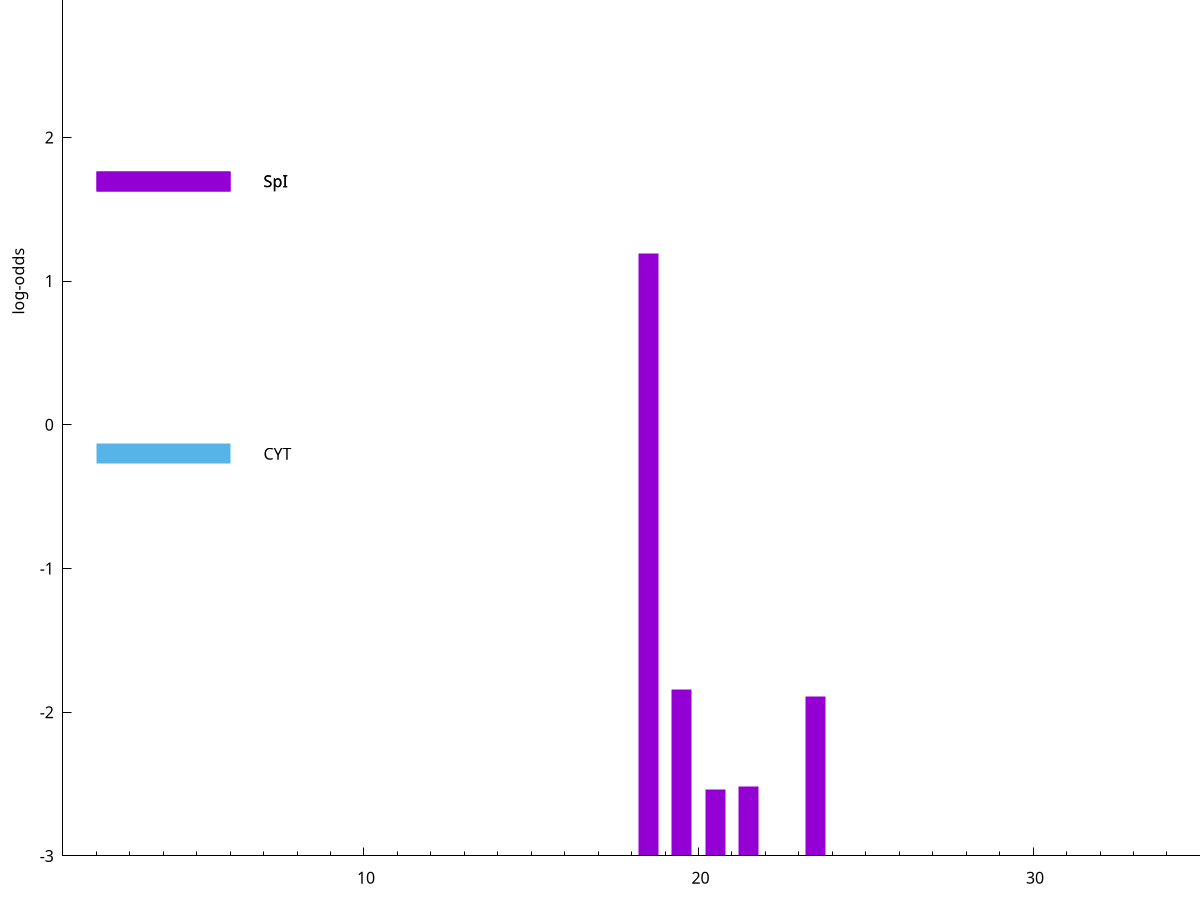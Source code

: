 set title "LipoP predictions for SRR3996252.gff"
set size 2., 1.4
set xrange [1:70] 
set mxtics 10
set yrange [-3:5]
set y2range [0:8]
set ylabel "log-odds"
set term postscript eps color solid "Helvetica" 30
set output "SRR3996252.gff52.eps"
set arrow from 2,1.69411 to 6,1.69411 nohead lt 1 lw 20
set label "SpI" at 7,1.69411
set arrow from 2,-0.200913 to 6,-0.200913 nohead lt 3 lw 20
set label "CYT" at 7,-0.200913
set arrow from 2,1.69411 to 6,1.69411 nohead lt 1 lw 20
set label "SpI" at 7,1.69411
# NOTE: The scores below are the log-odds scores with the threshold
# NOTE: subtracted (a hack to make gnuplot make the histogram all
# NOTE: look nice).
plot "-" axes x1y2 title "" with impulses lt 1 lw 20
18.500000 4.190240
19.500000 1.154740
23.500000 1.110670
21.500000 0.484610
20.500000 0.462050
e
exit
